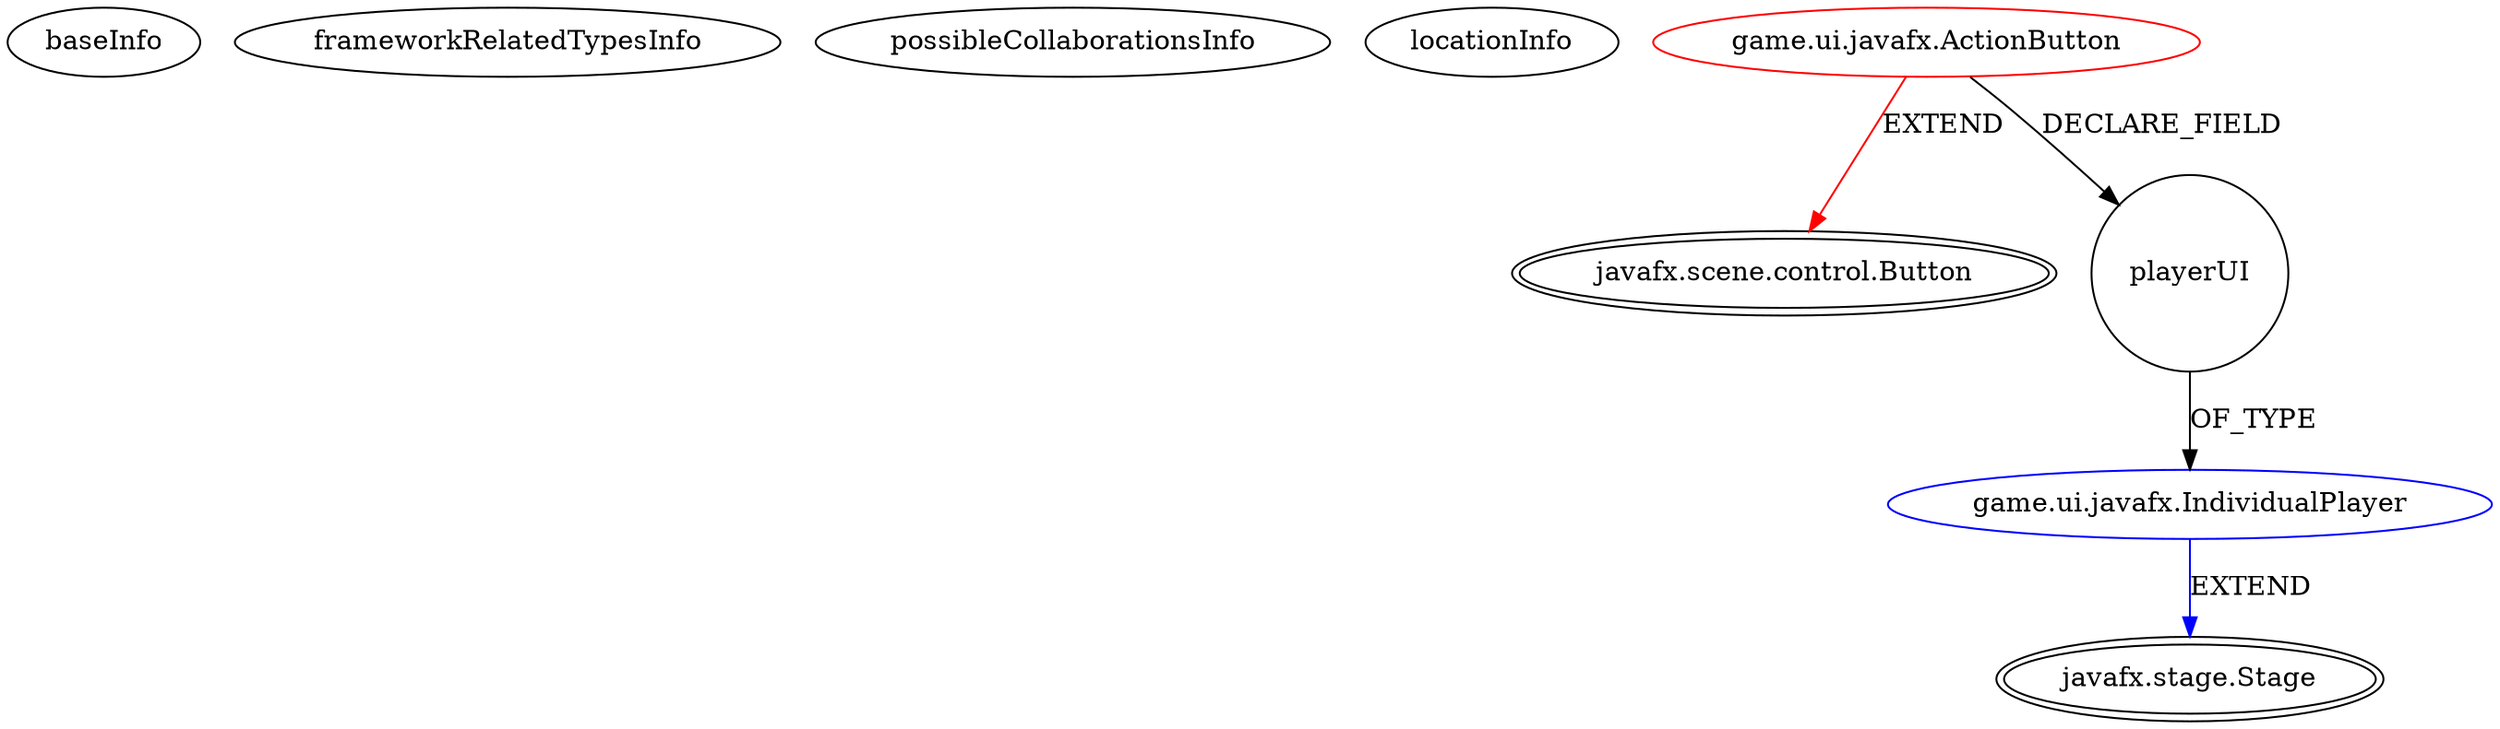 digraph {
baseInfo[graphId=606,category="extension_graph",isAnonymous=false,possibleRelation=true]
frameworkRelatedTypesInfo[0="javafx.scene.control.Button"]
possibleCollaborationsInfo[0="606~FIELD_DECLARATION-~javafx.scene.control.Button ~javafx.stage.Stage ~false~false"]
locationInfo[projectName="JCake-CoupGameProgram",filePath="/JCake-CoupGameProgram/CoupGameProgram-master/src/game/ui/javafx/ActionButton.java",contextSignature="ActionButton",graphId="606"]
0[label="game.ui.javafx.ActionButton",vertexType="ROOT_CLIENT_CLASS_DECLARATION",isFrameworkType=false,color=red]
1[label="javafx.scene.control.Button",vertexType="FRAMEWORK_CLASS_TYPE",isFrameworkType=true,peripheries=2]
2[label="playerUI",vertexType="FIELD_DECLARATION",isFrameworkType=false,shape=circle]
3[label="game.ui.javafx.IndividualPlayer",vertexType="REFERENCE_CLIENT_CLASS_DECLARATION",isFrameworkType=false,color=blue]
4[label="javafx.stage.Stage",vertexType="FRAMEWORK_CLASS_TYPE",isFrameworkType=true,peripheries=2]
0->1[label="EXTEND",color=red]
0->2[label="DECLARE_FIELD"]
3->4[label="EXTEND",color=blue]
2->3[label="OF_TYPE"]
}
